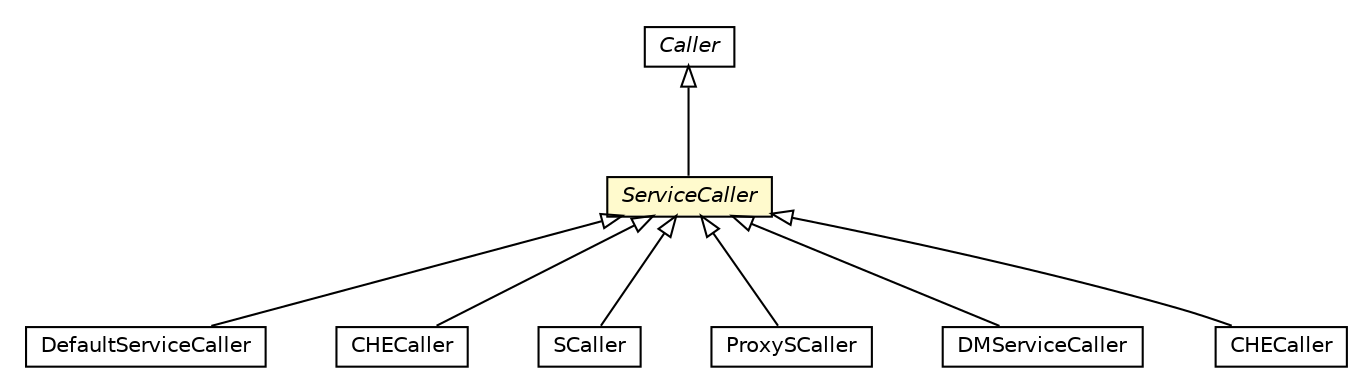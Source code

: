 #!/usr/local/bin/dot
#
# Class diagram 
# Generated by UMLGraph version R5_6-24-gf6e263 (http://www.umlgraph.org/)
#

digraph G {
	edge [fontname="Helvetica",fontsize=10,labelfontname="Helvetica",labelfontsize=10];
	node [fontname="Helvetica",fontsize=10,shape=plaintext];
	nodesep=0.25;
	ranksep=0.5;
	// org.universAAL.middleware.bus.member.Caller
	c7431860 [label=<<table title="org.universAAL.middleware.bus.member.Caller" border="0" cellborder="1" cellspacing="0" cellpadding="2" port="p" href="../bus/member/Caller.html">
		<tr><td><table border="0" cellspacing="0" cellpadding="1">
<tr><td align="center" balign="center"><font face="Helvetica-Oblique"> Caller </font></td></tr>
		</table></td></tr>
		</table>>, URL="../bus/member/Caller.html", fontname="Helvetica", fontcolor="black", fontsize=10.0];
	// org.universAAL.middleware.service.ServiceCaller
	c7431902 [label=<<table title="org.universAAL.middleware.service.ServiceCaller" border="0" cellborder="1" cellspacing="0" cellpadding="2" port="p" bgcolor="lemonChiffon" href="./ServiceCaller.html">
		<tr><td><table border="0" cellspacing="0" cellpadding="1">
<tr><td align="center" balign="center"><font face="Helvetica-Oblique"> ServiceCaller </font></td></tr>
		</table></td></tr>
		</table>>, URL="./ServiceCaller.html", fontname="Helvetica", fontcolor="black", fontsize=10.0];
	// org.universAAL.middleware.service.DefaultServiceCaller
	c7431913 [label=<<table title="org.universAAL.middleware.service.DefaultServiceCaller" border="0" cellborder="1" cellspacing="0" cellpadding="2" port="p" href="./DefaultServiceCaller.html">
		<tr><td><table border="0" cellspacing="0" cellpadding="1">
<tr><td align="center" balign="center"> DefaultServiceCaller </td></tr>
		</table></td></tr>
		</table>>, URL="./DefaultServiceCaller.html", fontname="Helvetica", fontcolor="black", fontsize=10.0];
	// org.universAAL.context.reasoner.CHECaller
	c7432845 [label=<<table title="org.universAAL.context.reasoner.CHECaller" border="0" cellborder="1" cellspacing="0" cellpadding="2" port="p" href="../../context/reasoner/CHECaller.html">
		<tr><td><table border="0" cellspacing="0" cellpadding="1">
<tr><td align="center" balign="center"> CHECaller </td></tr>
		</table></td></tr>
		</table>>, URL="../../context/reasoner/CHECaller.html", fontname="Helvetica", fontcolor="black", fontsize=10.0];
	// org.universAAL.reliability.reasoner.SCaller
	c7432865 [label=<<table title="org.universAAL.reliability.reasoner.SCaller" border="0" cellborder="1" cellspacing="0" cellpadding="2" port="p" href="../../reliability/reasoner/SCaller.html">
		<tr><td><table border="0" cellspacing="0" cellpadding="1">
<tr><td align="center" balign="center"> SCaller </td></tr>
		</table></td></tr>
		</table>>, URL="../../reliability/reasoner/SCaller.html", fontname="Helvetica", fontcolor="black", fontsize=10.0];
	// org.universAAL.ri.gateway.proxies.exporting.ProxySCaller
	c7433567 [label=<<table title="org.universAAL.ri.gateway.proxies.exporting.ProxySCaller" border="0" cellborder="1" cellspacing="0" cellpadding="2" port="p" href="../../ri/gateway/proxies/exporting/ProxySCaller.html">
		<tr><td><table border="0" cellspacing="0" cellpadding="1">
<tr><td align="center" balign="center"> ProxySCaller </td></tr>
		</table></td></tr>
		</table>>, URL="../../ri/gateway/proxies/exporting/ProxySCaller.html", fontname="Helvetica", fontcolor="black", fontsize=10.0];
	// org.universAAL.ui.dm.DMServiceCaller
	c7433626 [label=<<table title="org.universAAL.ui.dm.DMServiceCaller" border="0" cellborder="1" cellspacing="0" cellpadding="2" port="p" href="../../ui/dm/DMServiceCaller.html">
		<tr><td><table border="0" cellspacing="0" cellpadding="1">
<tr><td align="center" balign="center"> DMServiceCaller </td></tr>
		</table></td></tr>
		</table>>, URL="../../ui/dm/DMServiceCaller.html", fontname="Helvetica", fontcolor="black", fontsize=10.0];
	// org.universAAL.samples.context.reasoner.client.uaalinterface.CHECaller
	c7433994 [label=<<table title="org.universAAL.samples.context.reasoner.client.uaalinterface.CHECaller" border="0" cellborder="1" cellspacing="0" cellpadding="2" port="p" href="../../samples/context/reasoner/client/uaalinterface/CHECaller.html">
		<tr><td><table border="0" cellspacing="0" cellpadding="1">
<tr><td align="center" balign="center"> CHECaller </td></tr>
		</table></td></tr>
		</table>>, URL="../../samples/context/reasoner/client/uaalinterface/CHECaller.html", fontname="Helvetica", fontcolor="black", fontsize=10.0];
	//org.universAAL.middleware.service.ServiceCaller extends org.universAAL.middleware.bus.member.Caller
	c7431860:p -> c7431902:p [dir=back,arrowtail=empty];
	//org.universAAL.middleware.service.DefaultServiceCaller extends org.universAAL.middleware.service.ServiceCaller
	c7431902:p -> c7431913:p [dir=back,arrowtail=empty];
	//org.universAAL.context.reasoner.CHECaller extends org.universAAL.middleware.service.ServiceCaller
	c7431902:p -> c7432845:p [dir=back,arrowtail=empty];
	//org.universAAL.reliability.reasoner.SCaller extends org.universAAL.middleware.service.ServiceCaller
	c7431902:p -> c7432865:p [dir=back,arrowtail=empty];
	//org.universAAL.ri.gateway.proxies.exporting.ProxySCaller extends org.universAAL.middleware.service.ServiceCaller
	c7431902:p -> c7433567:p [dir=back,arrowtail=empty];
	//org.universAAL.ui.dm.DMServiceCaller extends org.universAAL.middleware.service.ServiceCaller
	c7431902:p -> c7433626:p [dir=back,arrowtail=empty];
	//org.universAAL.samples.context.reasoner.client.uaalinterface.CHECaller extends org.universAAL.middleware.service.ServiceCaller
	c7431902:p -> c7433994:p [dir=back,arrowtail=empty];
}

